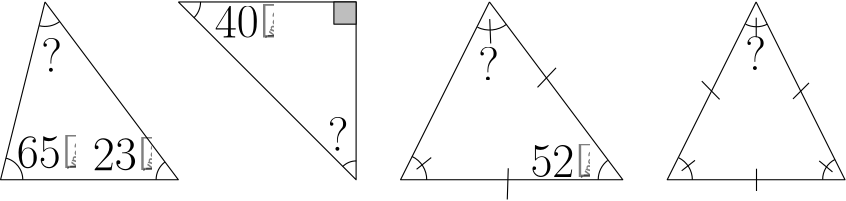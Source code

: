 <?xml version="1.0"?>
<!DOCTYPE ipe SYSTEM "ipe.dtd">
<ipe version="70212" creator="Ipe 7.2.13">
<info created="D:20211114225027" modified="D:20211115004026"/>
<ipestyle name="basic">
<symbol name="arrow/arc(spx)">
<path stroke="sym-stroke" fill="sym-stroke" pen="sym-pen">
0 0 m
-1 0.333 l
-1 -0.333 l
h
</path>
</symbol>
<symbol name="arrow/farc(spx)">
<path stroke="sym-stroke" fill="white" pen="sym-pen">
0 0 m
-1 0.333 l
-1 -0.333 l
h
</path>
</symbol>
<symbol name="arrow/ptarc(spx)">
<path stroke="sym-stroke" fill="sym-stroke" pen="sym-pen">
0 0 m
-1 0.333 l
-0.8 0 l
-1 -0.333 l
h
</path>
</symbol>
<symbol name="arrow/fptarc(spx)">
<path stroke="sym-stroke" fill="white" pen="sym-pen">
0 0 m
-1 0.333 l
-0.8 0 l
-1 -0.333 l
h
</path>
</symbol>
<symbol name="mark/circle(sx)" transformations="translations">
<path fill="sym-stroke">
0.6 0 0 0.6 0 0 e
0.4 0 0 0.4 0 0 e
</path>
</symbol>
<symbol name="mark/disk(sx)" transformations="translations">
<path fill="sym-stroke">
0.6 0 0 0.6 0 0 e
</path>
</symbol>
<symbol name="mark/fdisk(sfx)" transformations="translations">
<group>
<path fill="sym-fill">
0.5 0 0 0.5 0 0 e
</path>
<path fill="sym-stroke" fillrule="eofill">
0.6 0 0 0.6 0 0 e
0.4 0 0 0.4 0 0 e
</path>
</group>
</symbol>
<symbol name="mark/box(sx)" transformations="translations">
<path fill="sym-stroke" fillrule="eofill">
-0.6 -0.6 m
0.6 -0.6 l
0.6 0.6 l
-0.6 0.6 l
h
-0.4 -0.4 m
0.4 -0.4 l
0.4 0.4 l
-0.4 0.4 l
h
</path>
</symbol>
<symbol name="mark/square(sx)" transformations="translations">
<path fill="sym-stroke">
-0.6 -0.6 m
0.6 -0.6 l
0.6 0.6 l
-0.6 0.6 l
h
</path>
</symbol>
<symbol name="mark/fsquare(sfx)" transformations="translations">
<group>
<path fill="sym-fill">
-0.5 -0.5 m
0.5 -0.5 l
0.5 0.5 l
-0.5 0.5 l
h
</path>
<path fill="sym-stroke" fillrule="eofill">
-0.6 -0.6 m
0.6 -0.6 l
0.6 0.6 l
-0.6 0.6 l
h
-0.4 -0.4 m
0.4 -0.4 l
0.4 0.4 l
-0.4 0.4 l
h
</path>
</group>
</symbol>
<symbol name="mark/cross(sx)" transformations="translations">
<group>
<path fill="sym-stroke">
-0.43 -0.57 m
0.57 0.43 l
0.43 0.57 l
-0.57 -0.43 l
h
</path>
<path fill="sym-stroke">
-0.43 0.57 m
0.57 -0.43 l
0.43 -0.57 l
-0.57 0.43 l
h
</path>
</group>
</symbol>
<symbol name="arrow/fnormal(spx)">
<path stroke="sym-stroke" fill="white" pen="sym-pen">
0 0 m
-1 0.333 l
-1 -0.333 l
h
</path>
</symbol>
<symbol name="arrow/pointed(spx)">
<path stroke="sym-stroke" fill="sym-stroke" pen="sym-pen">
0 0 m
-1 0.333 l
-0.8 0 l
-1 -0.333 l
h
</path>
</symbol>
<symbol name="arrow/fpointed(spx)">
<path stroke="sym-stroke" fill="white" pen="sym-pen">
0 0 m
-1 0.333 l
-0.8 0 l
-1 -0.333 l
h
</path>
</symbol>
<symbol name="arrow/linear(spx)">
<path stroke="sym-stroke" pen="sym-pen">
-1 0.333 m
0 0 l
-1 -0.333 l
</path>
</symbol>
<symbol name="arrow/fdouble(spx)">
<path stroke="sym-stroke" fill="white" pen="sym-pen">
0 0 m
-1 0.333 l
-1 -0.333 l
h
-1 0 m
-2 0.333 l
-2 -0.333 l
h
</path>
</symbol>
<symbol name="arrow/double(spx)">
<path stroke="sym-stroke" fill="sym-stroke" pen="sym-pen">
0 0 m
-1 0.333 l
-1 -0.333 l
h
-1 0 m
-2 0.333 l
-2 -0.333 l
h
</path>
</symbol>
<pen name="heavier" value="0.8"/>
<pen name="fat" value="1.2"/>
<pen name="ultrafat" value="2"/>
<symbolsize name="large" value="5"/>
<symbolsize name="small" value="2"/>
<symbolsize name="tiny" value="1.1"/>
<arrowsize name="large" value="10"/>
<arrowsize name="small" value="5"/>
<arrowsize name="tiny" value="3"/>
<color name="red" value="1 0 0"/>
<color name="green" value="0 1 0"/>
<color name="blue" value="0 0 1"/>
<color name="yellow" value="1 1 0"/>
<color name="orange" value="1 0.647 0"/>
<color name="gold" value="1 0.843 0"/>
<color name="purple" value="0.627 0.125 0.941"/>
<color name="gray" value="0.745"/>
<color name="brown" value="0.647 0.165 0.165"/>
<color name="navy" value="0 0 0.502"/>
<color name="pink" value="1 0.753 0.796"/>
<color name="seagreen" value="0.18 0.545 0.341"/>
<color name="turquoise" value="0.251 0.878 0.816"/>
<color name="violet" value="0.933 0.51 0.933"/>
<color name="darkblue" value="0 0 0.545"/>
<color name="darkcyan" value="0 0.545 0.545"/>
<color name="darkgray" value="0.663"/>
<color name="darkgreen" value="0 0.392 0"/>
<color name="darkmagenta" value="0.545 0 0.545"/>
<color name="darkorange" value="1 0.549 0"/>
<color name="darkred" value="0.545 0 0"/>
<color name="lightblue" value="0.678 0.847 0.902"/>
<color name="lightcyan" value="0.878 1 1"/>
<color name="lightgray" value="0.827"/>
<color name="lightgreen" value="0.565 0.933 0.565"/>
<color name="lightyellow" value="1 1 0.878"/>
<dashstyle name="dashed" value="[4] 0"/>
<dashstyle name="dotted" value="[1 3] 0"/>
<dashstyle name="dash dotted" value="[4 2 1 2] 0"/>
<dashstyle name="dash dot dotted" value="[4 2 1 2 1 2] 0"/>
<textsize name="large" value="\large"/>
<textsize name="Large" value="\Large"/>
<textsize name="LARGE" value="\LARGE"/>
<textsize name="huge" value="\huge"/>
<textsize name="Huge" value="\Huge"/>
<textsize name="small" value="\small"/>
<textsize name="footnote" value="\footnotesize"/>
<textsize name="tiny" value="\tiny"/>
<textstyle name="center" begin="\begin{center}" end="\end{center}"/>
<textstyle name="itemize" begin="\begin{itemize}" end="\end{itemize}"/>
<textstyle name="item" begin="\begin{itemize}\item{}" end="\end{itemize}"/>
<gridsize name="4 pts" value="4"/>
<gridsize name="8 pts (~3 mm)" value="8"/>
<gridsize name="16 pts (~6 mm)" value="16"/>
<gridsize name="32 pts (~12 mm)" value="32"/>
<gridsize name="10 pts (~3.5 mm)" value="10"/>
<gridsize name="20 pts (~7 mm)" value="20"/>
<gridsize name="14 pts (~5 mm)" value="14"/>
<gridsize name="28 pts (~10 mm)" value="28"/>
<gridsize name="56 pts (~20 mm)" value="56"/>
<anglesize name="90 deg" value="90"/>
<anglesize name="60 deg" value="60"/>
<anglesize name="45 deg" value="45"/>
<anglesize name="30 deg" value="30"/>
<anglesize name="22.5 deg" value="22.5"/>
<opacity name="10%" value="0.1"/>
<opacity name="30%" value="0.3"/>
<opacity name="50%" value="0.5"/>
<opacity name="75%" value="0.75"/>
<tiling name="falling" angle="-60" step="4" width="1"/>
<tiling name="rising" angle="30" step="4" width="1"/>
</ipestyle>
<page>
<layer name="alpha"/>
<view layers="alpha" active="alpha"/>
<path layer="alpha" stroke="black">
80 768 m
64 704 l
128 704 l
80 768 l
</path>
<path stroke="black">
128 768 m
192 768 l
192 704 l
128 768 l
</path>
<path stroke="black">
240 768 m
208 704 l
288 704 l
240 768 l
</path>
<path stroke="black">
336 768 m
304 704 l
368 704 l
336 768 l
</path>
<path stroke="black" fill="gray">
192 768 m
192 760 l
184 760 l
184 768 l
h
</path>
<path stroke="black">
72 704 m
8 0 0 8 64 704 65.9313 711.763 a
</path>
<path stroke="black">
120 704 m
8 0 0 -8 128 704 123.171 710.378 a
</path>
<path stroke="black">
85.2983 760.948 m
8.82034 0 0 -8.82034 80 768 77.9265 759.427 a
</path>
<path stroke="black">
136 768 m
8 0 0 -8 128 768 133.62 762.306 a
</path>
<path stroke="black">
187.198 708.761 m
6.76262 0 0 -6.76262 192 704 192.077 710.762 a
</path>
<path stroke="black">
212.092 712.391 m
9.22364 0 0 -9.22364 208.195 704.031 217.418 703.907 a
</path>
<path stroke="black">
279.16 704.031 m
8.73705 0 0 -8.73705 287.897 704.031 282.582 710.966 a
</path>
<path stroke="black">
246.097 759.91 m
10.0068 0 0 -10.0068 240.063 767.893 235.664 758.905 a
</path>
<path stroke="black">
308.144 711.899 m
8.87141 0 0 -8.87141 304.177 703.964 313.048 703.964 a
</path>
<path stroke="black">
359.962 704.013 m
8.03218 0 0 -8.03218 367.994 704.109 364.402 711.293 a
</path>
<path stroke="black">
340.029 759.992 m
8.76322 0 0 -8.76322 336.11 767.83 332.191 759.992 a
</path>
<text matrix="1 0 0 1 -1.05316 -8.4253" transformations="translations" pos="79.6705 751.297" stroke="black" type="label" width="7.446" height="11.955" depth="0" valign="baseline" size="LARGE">?</text>
<text matrix="1 0 0 1 -4.5637 -2.80843" transformations="translations" pos="74.4047 710.926" stroke="black" type="label" width="21.18" height="11.759" depth="0" valign="baseline" size="LARGE">65°</text>
<text matrix="1 0 0 1 -15.4464 -2.80843" transformations="translations" pos="112.67 710.224" stroke="black" type="label" width="21.18" height="11.759" depth="0" valign="baseline" size="LARGE">23°</text>
<text matrix="1 0 0 1 2.80843 -8.07425" transformations="translations" pos="138.297 763.233" stroke="black" type="label" width="21.18" height="11.759" depth="0" valign="baseline" size="LARGE">40°</text>
<text matrix="1 0 0 1 -2.45738 0" transformations="translations" pos="184.285 714.436" stroke="black" type="label" width="7.446" height="11.955" depth="0" valign="baseline" size="LARGE">?</text>
<path stroke="black">
263.974 744.276 m
257.304 737.255 l
</path>
<path stroke="black">
213.773 707.766 m
219.039 711.979 l
</path>
<path matrix="1 0 0 1 3.15949 0.351054" stroke="black">
243.613 707.766 m
243.262 696.533 l
</path>
<text matrix="1 0 0 1 17.4686 -44.2447" transformations="translations" pos="237.294 749.191" stroke="black" type="label" width="21.18" height="11.759" depth="0" valign="baseline" size="LARGE">52°</text>
<path stroke="black">
240.102 761.829 m
240.453 753.052 l
</path>
<path stroke="black">
336.142 699.946 m
336.142 707.951 l
</path>
<path stroke="black">
355.034 738.852 m
349.27 733.088 l
</path>
<path stroke="black">
316.449 739.492 m
322.853 732.928 l
</path>
<path stroke="black">
336.041 762.35 m
336.041 755.278 l
</path>
<path stroke="black">
363.497 706.814 m
358.713 710.766 l
</path>
<path stroke="black">
309.209 707.23 m
313.993 710.974 l
</path>
<text transformations="translations" pos="332.07 743.536" stroke="black" type="label" width="7.446" height="11.955" depth="0" valign="baseline" size="LARGE">?</text>
<text matrix="1 0 0 1 -0.456069 -8.66531" transformations="translations" pos="236.47 748.418" stroke="black" type="label" width="7.446" height="11.955" depth="0" valign="baseline" size="LARGE">?</text>
</page>
</ipe>
